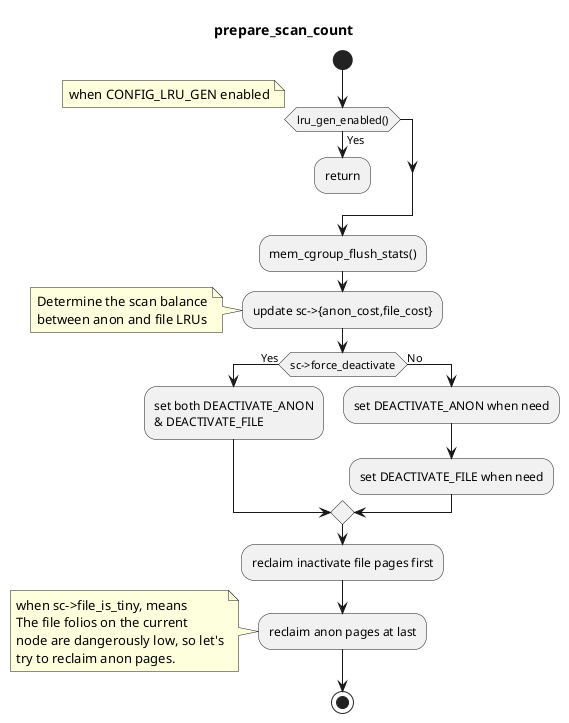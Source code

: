 @startuml
title prepare_scan_count

start

if (lru_gen_enabled()) then (Yes)
    :return;
    detach
endif
note left
when CONFIG_LRU_GEN enabled
end note
:mem_cgroup_flush_stats();
:update sc->{anon_cost,file_cost};
note left
Determine the scan balance
between anon and file LRUs
end note

if (sc->force_deactivate) then (Yes)
:set both DEACTIVATE_ANON
& DEACTIVATE_FILE;
else (No)
:set DEACTIVATE_ANON when need;
:set DEACTIVATE_FILE when need;
endif
:reclaim inactivate file pages first;
:reclaim anon pages at last;
note left
when sc->file_is_tiny, means
The file folios on the current
node are dangerously low, so let's
try to reclaim anon pages.
end note

stop

@enduml